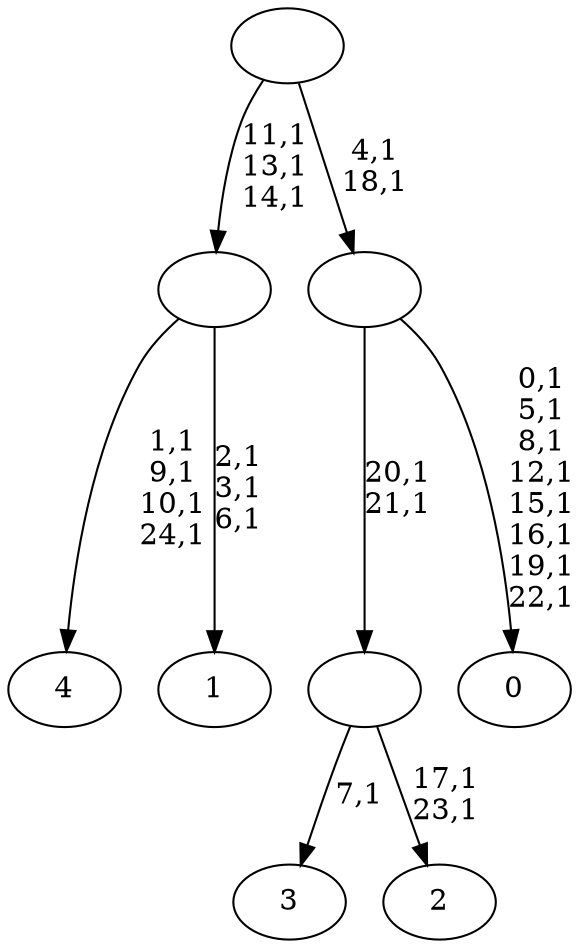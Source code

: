 digraph T {
	30 [label="4"]
	25 [label="3"]
	23 [label="2"]
	20 [label=""]
	18 [label="1"]
	14 [label=""]
	11 [label="0"]
	2 [label=""]
	0 [label=""]
	20 -> 23 [label="17,1\n23,1"]
	20 -> 25 [label="7,1"]
	14 -> 18 [label="2,1\n3,1\n6,1"]
	14 -> 30 [label="1,1\n9,1\n10,1\n24,1"]
	2 -> 11 [label="0,1\n5,1\n8,1\n12,1\n15,1\n16,1\n19,1\n22,1"]
	2 -> 20 [label="20,1\n21,1"]
	0 -> 2 [label="4,1\n18,1"]
	0 -> 14 [label="11,1\n13,1\n14,1"]
}
